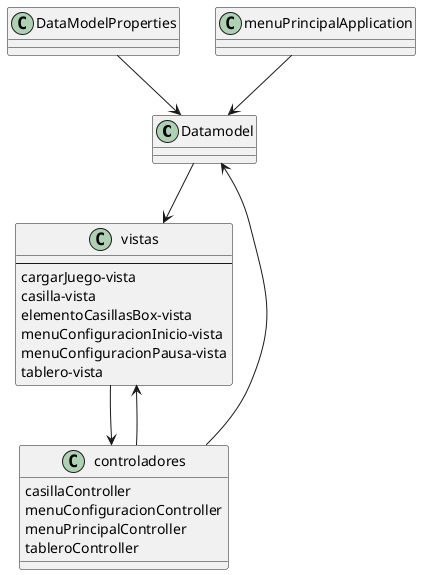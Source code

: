 @startuml
'https://plantuml.com/use-case-diagram

class Datamodel{}
class DataModelProperties{}
class vistas{
    --
    cargarJuego-vista
    casilla-vista
    elementoCasillasBox-vista
    menuConfiguracionInicio-vista
    menuConfiguracionPausa-vista
    tablero-vista
}
class controladores{
    casillaController
    menuConfiguracionController
    menuPrincipalController
    tableroController
}
class menuPrincipalApplication{}
DataModelProperties-->Datamodel
controladores-->Datamodel
Datamodel-->vistas
vistas-->controladores
controladores-->vistas
menuPrincipalApplication-->Datamodel
@enduml